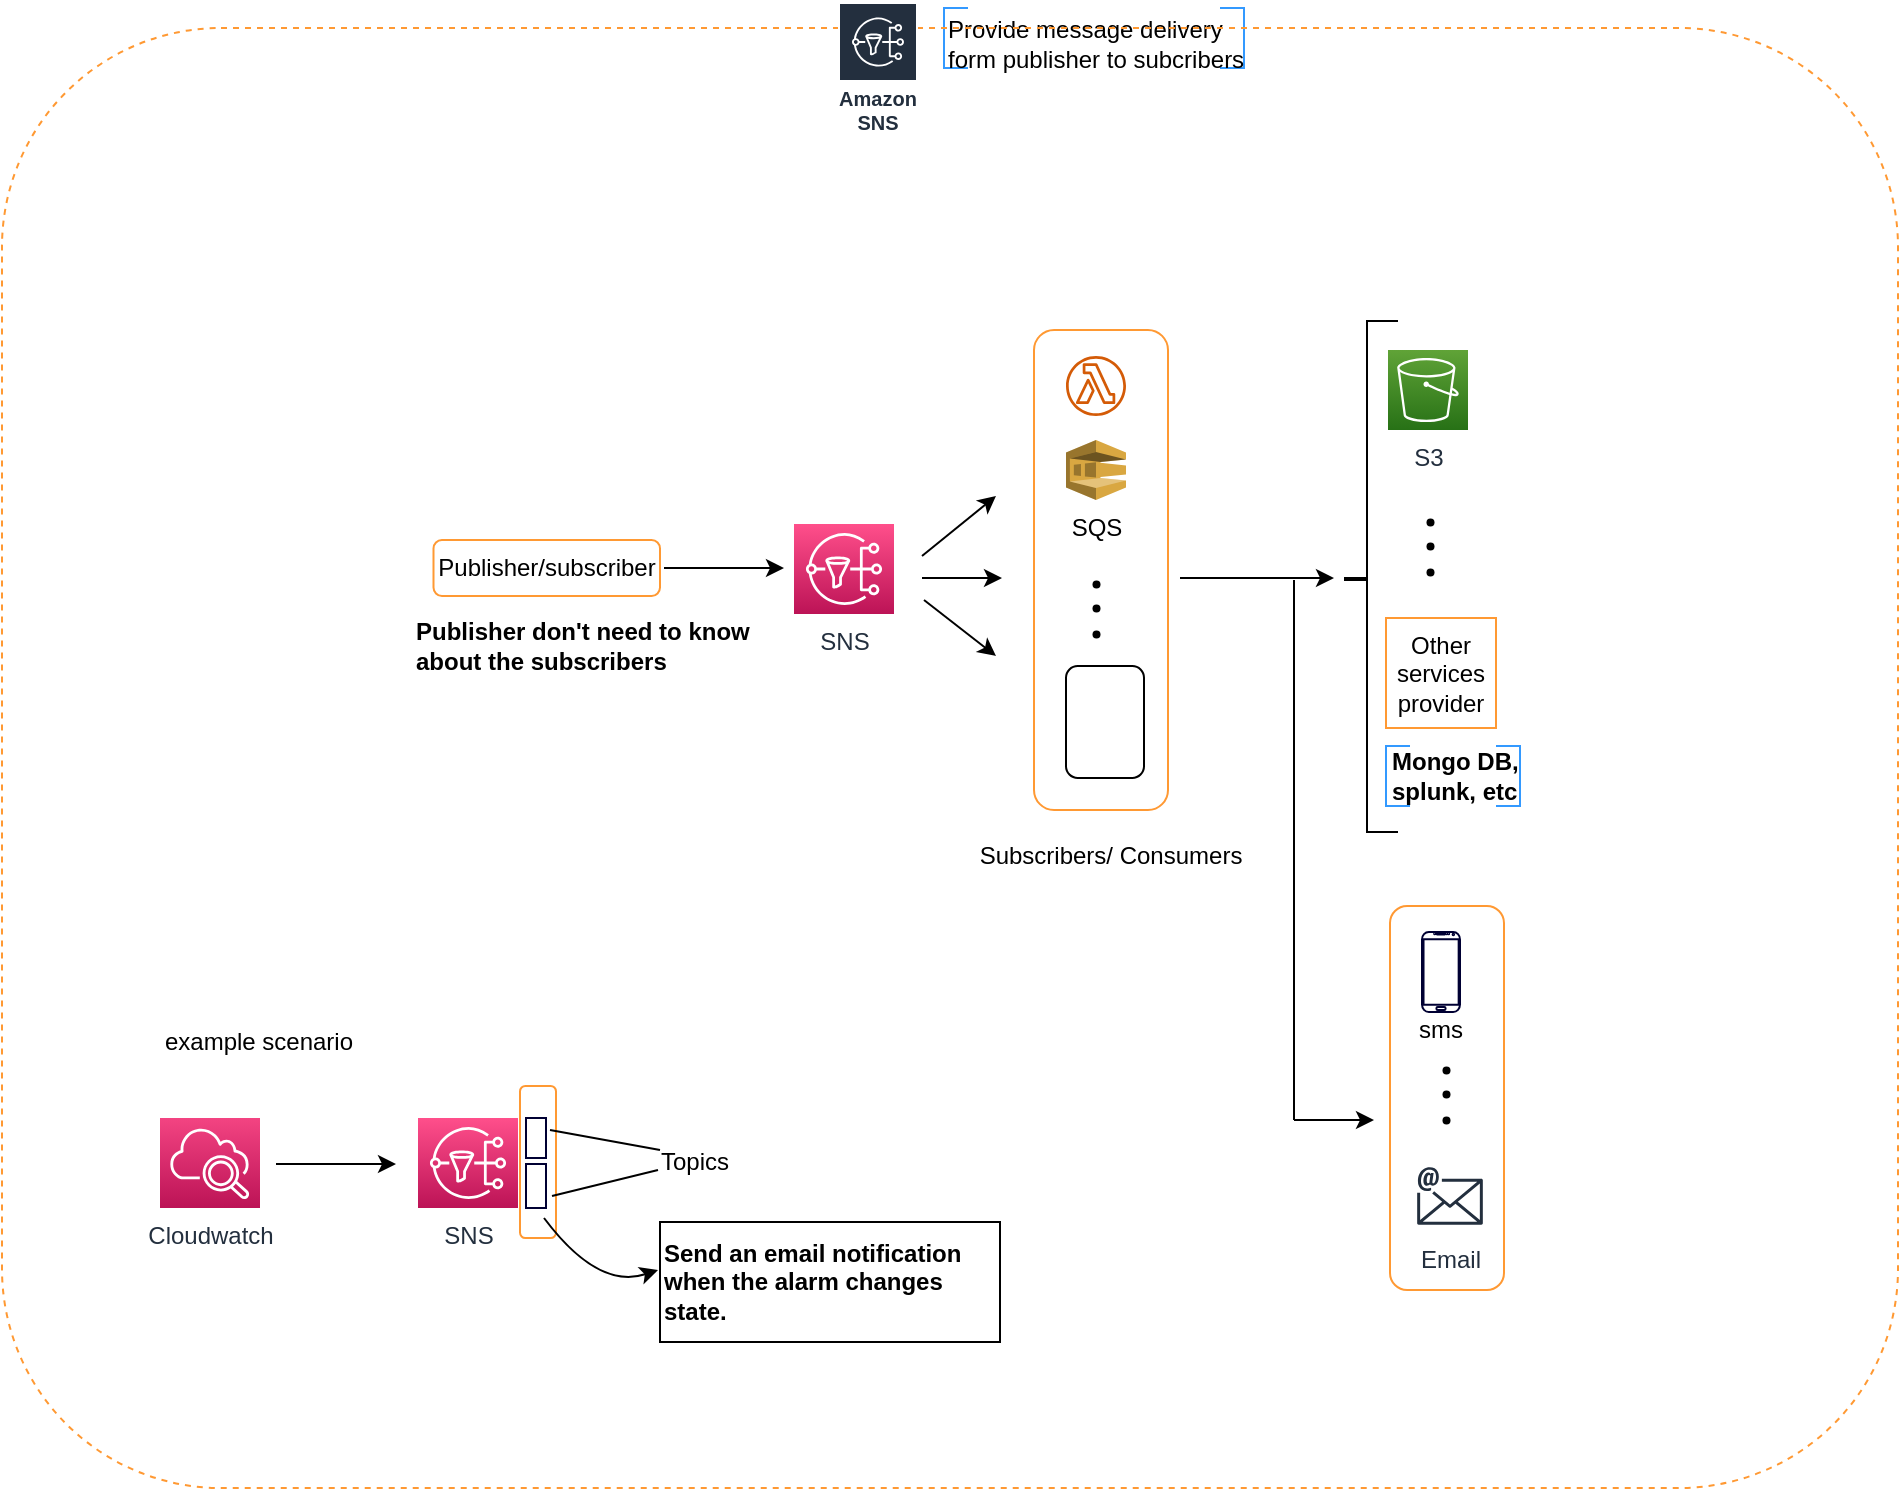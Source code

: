 <mxfile version="20.0.3" type="github">
  <diagram id="4d3rWVGQQ4XWEiGaMTLK" name="Page-1">
    <mxGraphModel dx="815" dy="571" grid="1" gridSize="10" guides="1" tooltips="1" connect="1" arrows="1" fold="1" page="1" pageScale="1" pageWidth="1169" pageHeight="827" math="0" shadow="0">
      <root>
        <mxCell id="0" />
        <mxCell id="1" parent="0" />
        <mxCell id="zyRQvNaijaFcc7a0eBew-2" value="" style="strokeWidth=1;html=1;shape=mxgraph.flowchart.annotation_1;align=left;pointerEvents=1;fontColor=#000033;fillColor=none;strokeColor=#3399FF;" vertex="1" parent="1">
          <mxGeometry x="503" y="49" width="12" height="30" as="geometry" />
        </mxCell>
        <mxCell id="zyRQvNaijaFcc7a0eBew-3" value="" style="strokeWidth=1;html=1;shape=mxgraph.flowchart.annotation_1;align=left;pointerEvents=1;fontColor=#000033;fillColor=none;direction=west;strokeColor=#3399FF;" vertex="1" parent="1">
          <mxGeometry x="641" y="49" width="12" height="30" as="geometry" />
        </mxCell>
        <mxCell id="zyRQvNaijaFcc7a0eBew-1" value="Provide message delivery&lt;br&gt;form publisher to subcribers" style="text;html=1;align=left;verticalAlign=middle;resizable=0;points=[];autosize=1;strokeColor=none;fillColor=none;" vertex="1" parent="1">
          <mxGeometry x="503" y="47" width="170" height="40" as="geometry" />
        </mxCell>
        <mxCell id="zyRQvNaijaFcc7a0eBew-70" value="" style="rounded=1;whiteSpace=wrap;html=1;fontSize=12;strokeColor=#FF9933;strokeWidth=1;fillColor=none;dashed=1;" vertex="1" parent="1">
          <mxGeometry x="32" y="59" width="948" height="730" as="geometry" />
        </mxCell>
        <mxCell id="zyRQvNaijaFcc7a0eBew-37" value="" style="rounded=1;whiteSpace=wrap;html=1;fontSize=12;strokeWidth=1;fillColor=none;strokeColor=#FF9933;" vertex="1" parent="1">
          <mxGeometry x="548" y="210" width="67" height="240" as="geometry" />
        </mxCell>
        <mxCell id="zyRQvNaijaFcc7a0eBew-5" value="SNS" style="sketch=0;points=[[0,0,0],[0.25,0,0],[0.5,0,0],[0.75,0,0],[1,0,0],[0,1,0],[0.25,1,0],[0.5,1,0],[0.75,1,0],[1,1,0],[0,0.25,0],[0,0.5,0],[0,0.75,0],[1,0.25,0],[1,0.5,0],[1,0.75,0]];outlineConnect=0;fontColor=#232F3E;gradientColor=#FF4F8B;gradientDirection=north;fillColor=#BC1356;strokeColor=#ffffff;dashed=0;verticalLabelPosition=bottom;verticalAlign=top;align=center;html=1;fontSize=12;fontStyle=0;shape=mxgraph.aws4.resourceIcon;resIcon=mxgraph.aws4.sns;" vertex="1" parent="1">
          <mxGeometry x="428" y="307" width="50" height="45" as="geometry" />
        </mxCell>
        <mxCell id="zyRQvNaijaFcc7a0eBew-6" value="" style="endArrow=classic;html=1;rounded=0;fontSize=12;" edge="1" parent="1">
          <mxGeometry width="50" height="50" relative="1" as="geometry">
            <mxPoint x="363" y="329" as="sourcePoint" />
            <mxPoint x="423" y="329" as="targetPoint" />
          </mxGeometry>
        </mxCell>
        <mxCell id="zyRQvNaijaFcc7a0eBew-8" value="" style="sketch=0;outlineConnect=0;fontColor=#232F3E;gradientColor=none;fillColor=#D45B07;strokeColor=none;dashed=0;verticalLabelPosition=bottom;verticalAlign=top;align=center;html=1;fontSize=12;fontStyle=0;aspect=fixed;pointerEvents=1;shape=mxgraph.aws4.lambda_function;" vertex="1" parent="1">
          <mxGeometry x="564" y="223" width="30" height="30" as="geometry" />
        </mxCell>
        <mxCell id="zyRQvNaijaFcc7a0eBew-9" value="SQS" style="outlineConnect=0;dashed=0;verticalLabelPosition=bottom;verticalAlign=top;align=center;html=1;shape=mxgraph.aws3.sqs;fillColor=#D9A741;gradientColor=none;fontSize=12;" vertex="1" parent="1">
          <mxGeometry x="564" y="265" width="30" height="30" as="geometry" />
        </mxCell>
        <mxCell id="zyRQvNaijaFcc7a0eBew-13" value="" style="group" vertex="1" connectable="0" parent="1">
          <mxGeometry x="564" y="408" width="39" height="59" as="geometry" />
        </mxCell>
        <mxCell id="zyRQvNaijaFcc7a0eBew-12" value="" style="rounded=1;whiteSpace=wrap;html=1;fontSize=12;fillColor=none;" vertex="1" parent="zyRQvNaijaFcc7a0eBew-13">
          <mxGeometry y="-30" width="39" height="56" as="geometry" />
        </mxCell>
        <mxCell id="zyRQvNaijaFcc7a0eBew-10" value="" style="shape=image;html=1;verticalAlign=top;verticalLabelPosition=bottom;labelBackgroundColor=#ffffff;imageAspect=0;aspect=fixed;image=https://cdn1.iconfinder.com/data/icons/material-core/23/https-128.png;fontSize=12;" vertex="1" parent="zyRQvNaijaFcc7a0eBew-13">
          <mxGeometry x="4.5" y="-5" width="30" height="30" as="geometry" />
        </mxCell>
        <mxCell id="zyRQvNaijaFcc7a0eBew-11" value="" style="shape=image;html=1;verticalAlign=top;verticalLabelPosition=bottom;labelBackgroundColor=#ffffff;imageAspect=0;aspect=fixed;image=https://cdn0.iconfinder.com/data/icons/google-material-design-3-0/48/ic_http_48px-128.png;fontSize=12;" vertex="1" parent="zyRQvNaijaFcc7a0eBew-13">
          <mxGeometry x="4.5" y="-31" width="30" height="30" as="geometry" />
        </mxCell>
        <mxCell id="zyRQvNaijaFcc7a0eBew-21" value="" style="group" vertex="1" connectable="0" parent="1">
          <mxGeometry x="559" y="317" width="40" height="65" as="geometry" />
        </mxCell>
        <mxCell id="zyRQvNaijaFcc7a0eBew-16" value="" style="shape=waypoint;sketch=0;size=6;pointerEvents=1;points=[];fillColor=none;resizable=0;rotatable=0;perimeter=centerPerimeter;snapToPoint=1;fontSize=12;strokeWidth=0;" vertex="1" parent="zyRQvNaijaFcc7a0eBew-21">
          <mxGeometry y="25" width="40" height="40" as="geometry" />
        </mxCell>
        <mxCell id="zyRQvNaijaFcc7a0eBew-19" value="" style="shape=waypoint;sketch=0;size=6;pointerEvents=1;points=[];fillColor=none;resizable=0;rotatable=0;perimeter=centerPerimeter;snapToPoint=1;fontSize=12;strokeWidth=0;" vertex="1" parent="zyRQvNaijaFcc7a0eBew-21">
          <mxGeometry width="40" height="40" as="geometry" />
        </mxCell>
        <mxCell id="zyRQvNaijaFcc7a0eBew-20" value="" style="shape=waypoint;sketch=0;size=6;pointerEvents=1;points=[];fillColor=none;resizable=0;rotatable=0;perimeter=centerPerimeter;snapToPoint=1;fontSize=12;strokeWidth=0;" vertex="1" parent="zyRQvNaijaFcc7a0eBew-21">
          <mxGeometry y="12" width="40" height="40" as="geometry" />
        </mxCell>
        <mxCell id="zyRQvNaijaFcc7a0eBew-25" value="" style="endArrow=classic;html=1;rounded=0;fontSize=12;" edge="1" parent="1">
          <mxGeometry width="50" height="50" relative="1" as="geometry">
            <mxPoint x="492" y="323" as="sourcePoint" />
            <mxPoint x="529" y="293" as="targetPoint" />
          </mxGeometry>
        </mxCell>
        <mxCell id="zyRQvNaijaFcc7a0eBew-26" value="" style="endArrow=classic;html=1;rounded=0;fontSize=12;" edge="1" parent="1">
          <mxGeometry width="50" height="50" relative="1" as="geometry">
            <mxPoint x="493" y="345" as="sourcePoint" />
            <mxPoint x="529" y="373" as="targetPoint" />
          </mxGeometry>
        </mxCell>
        <mxCell id="zyRQvNaijaFcc7a0eBew-27" value="" style="endArrow=classic;html=1;rounded=0;fontSize=12;" edge="1" parent="1">
          <mxGeometry width="50" height="50" relative="1" as="geometry">
            <mxPoint x="492" y="334" as="sourcePoint" />
            <mxPoint x="532" y="334" as="targetPoint" />
          </mxGeometry>
        </mxCell>
        <mxCell id="zyRQvNaijaFcc7a0eBew-28" value="" style="endArrow=classic;html=1;rounded=0;fontSize=12;" edge="1" parent="1">
          <mxGeometry width="50" height="50" relative="1" as="geometry">
            <mxPoint x="621" y="334" as="sourcePoint" />
            <mxPoint x="698" y="334" as="targetPoint" />
          </mxGeometry>
        </mxCell>
        <mxCell id="zyRQvNaijaFcc7a0eBew-29" value="Subscribers/ Consumers" style="text;html=1;align=center;verticalAlign=middle;resizable=0;points=[];autosize=1;strokeColor=none;fillColor=none;fontSize=12;" vertex="1" parent="1">
          <mxGeometry x="511" y="458" width="150" height="30" as="geometry" />
        </mxCell>
        <mxCell id="zyRQvNaijaFcc7a0eBew-30" value="" style="shape=partialRectangle;whiteSpace=wrap;html=1;bottom=1;right=1;left=1;top=0;fillColor=none;routingCenterX=-0.5;rotation=-180;direction=north;" vertex="1" parent="1">
          <mxGeometry x="714.5" y="205.5" width="15" height="255.5" as="geometry" />
        </mxCell>
        <mxCell id="zyRQvNaijaFcc7a0eBew-31" value="" style="line;strokeWidth=2;direction=west;html=1;" vertex="1" parent="1">
          <mxGeometry x="703" y="334" width="11" height="1" as="geometry" />
        </mxCell>
        <mxCell id="zyRQvNaijaFcc7a0eBew-32" value="S3" style="sketch=0;points=[[0,0,0],[0.25,0,0],[0.5,0,0],[0.75,0,0],[1,0,0],[0,1,0],[0.25,1,0],[0.5,1,0],[0.75,1,0],[1,1,0],[0,0.25,0],[0,0.5,0],[0,0.75,0],[1,0.25,0],[1,0.5,0],[1,0.75,0]];outlineConnect=0;fontColor=#232F3E;gradientColor=#60A337;gradientDirection=north;fillColor=#277116;strokeColor=#ffffff;dashed=0;verticalLabelPosition=bottom;verticalAlign=top;align=center;html=1;fontSize=12;fontStyle=0;aspect=fixed;shape=mxgraph.aws4.resourceIcon;resIcon=mxgraph.aws4.s3;" vertex="1" parent="1">
          <mxGeometry x="725" y="220" width="40" height="40" as="geometry" />
        </mxCell>
        <mxCell id="zyRQvNaijaFcc7a0eBew-33" value="" style="group" vertex="1" connectable="0" parent="1">
          <mxGeometry x="726" y="286" width="40" height="65" as="geometry" />
        </mxCell>
        <mxCell id="zyRQvNaijaFcc7a0eBew-34" value="" style="shape=waypoint;sketch=0;size=6;pointerEvents=1;points=[];fillColor=none;resizable=0;rotatable=0;perimeter=centerPerimeter;snapToPoint=1;fontSize=12;strokeWidth=0;" vertex="1" parent="zyRQvNaijaFcc7a0eBew-33">
          <mxGeometry y="25" width="40" height="40" as="geometry" />
        </mxCell>
        <mxCell id="zyRQvNaijaFcc7a0eBew-35" value="" style="shape=waypoint;sketch=0;size=6;pointerEvents=1;points=[];fillColor=none;resizable=0;rotatable=0;perimeter=centerPerimeter;snapToPoint=1;fontSize=12;strokeWidth=0;" vertex="1" parent="zyRQvNaijaFcc7a0eBew-33">
          <mxGeometry width="40" height="40" as="geometry" />
        </mxCell>
        <mxCell id="zyRQvNaijaFcc7a0eBew-36" value="" style="shape=waypoint;sketch=0;size=6;pointerEvents=1;points=[];fillColor=none;resizable=0;rotatable=0;perimeter=centerPerimeter;snapToPoint=1;fontSize=12;strokeWidth=0;" vertex="1" parent="zyRQvNaijaFcc7a0eBew-33">
          <mxGeometry y="12" width="40" height="40" as="geometry" />
        </mxCell>
        <mxCell id="zyRQvNaijaFcc7a0eBew-42" value="Publisher/subscriber" style="rounded=1;whiteSpace=wrap;html=1;fontSize=12;strokeWidth=1;fillColor=none;strokeColor=#FF9933;direction=south;" vertex="1" parent="1">
          <mxGeometry x="247.75" y="315" width="113.25" height="28" as="geometry" />
        </mxCell>
        <mxCell id="zyRQvNaijaFcc7a0eBew-43" value="Other services provider" style="whiteSpace=wrap;html=1;aspect=fixed;fontSize=12;strokeColor=#FF9933;strokeWidth=1;fillColor=none;" vertex="1" parent="1">
          <mxGeometry x="724" y="354" width="55" height="55" as="geometry" />
        </mxCell>
        <mxCell id="zyRQvNaijaFcc7a0eBew-44" value="&lt;b&gt;Mongo DB, &lt;br&gt;splunk, etc&lt;/b&gt;" style="text;html=1;align=left;verticalAlign=middle;resizable=0;points=[];autosize=1;strokeColor=none;fillColor=none;" vertex="1" parent="1">
          <mxGeometry x="725" y="413" width="90" height="40" as="geometry" />
        </mxCell>
        <mxCell id="zyRQvNaijaFcc7a0eBew-45" value="" style="strokeWidth=1;html=1;shape=mxgraph.flowchart.annotation_1;align=left;pointerEvents=1;fontColor=#000033;fillColor=none;strokeColor=#3399FF;" vertex="1" parent="1">
          <mxGeometry x="724" y="418" width="12" height="30" as="geometry" />
        </mxCell>
        <mxCell id="zyRQvNaijaFcc7a0eBew-46" value="" style="strokeWidth=1;html=1;shape=mxgraph.flowchart.annotation_1;align=left;pointerEvents=1;fontColor=#000033;fillColor=none;direction=west;strokeColor=#3399FF;" vertex="1" parent="1">
          <mxGeometry x="779" y="418" width="12" height="30" as="geometry" />
        </mxCell>
        <mxCell id="zyRQvNaijaFcc7a0eBew-47" value="&lt;b&gt;Publisher don&#39;t need to know &lt;br&gt;about&amp;nbsp;the subscribers&lt;/b&gt;" style="text;html=1;align=left;verticalAlign=middle;resizable=0;points=[];autosize=1;strokeColor=none;fillColor=none;fontSize=12;" vertex="1" parent="1">
          <mxGeometry x="237" y="348" width="190" height="40" as="geometry" />
        </mxCell>
        <mxCell id="zyRQvNaijaFcc7a0eBew-48" value="" style="verticalLabelPosition=bottom;verticalAlign=top;html=1;shadow=0;dashed=0;strokeWidth=1;shape=mxgraph.android.phone2;strokeColor=#000033;fontSize=12;fillColor=none;" vertex="1" parent="1">
          <mxGeometry x="742" y="511" width="19" height="40" as="geometry" />
        </mxCell>
        <mxCell id="zyRQvNaijaFcc7a0eBew-49" value="Email" style="sketch=0;outlineConnect=0;fontColor=#232F3E;gradientColor=none;strokeColor=#232F3E;fillColor=#ffffff;dashed=0;verticalLabelPosition=bottom;verticalAlign=top;align=center;html=1;fontSize=12;fontStyle=0;shape=mxgraph.aws4.resourceIcon;resIcon=mxgraph.aws4.email;" vertex="1" parent="1">
          <mxGeometry x="723" y="625" width="66" height="36" as="geometry" />
        </mxCell>
        <mxCell id="zyRQvNaijaFcc7a0eBew-50" value="sms" style="text;html=1;align=center;verticalAlign=middle;resizable=0;points=[];autosize=1;strokeColor=none;fillColor=none;fontSize=12;" vertex="1" parent="1">
          <mxGeometry x="726" y="545" width="50" height="30" as="geometry" />
        </mxCell>
        <mxCell id="zyRQvNaijaFcc7a0eBew-51" value="" style="group" vertex="1" connectable="0" parent="1">
          <mxGeometry x="734" y="560" width="40" height="65" as="geometry" />
        </mxCell>
        <mxCell id="zyRQvNaijaFcc7a0eBew-52" value="" style="shape=waypoint;sketch=0;size=6;pointerEvents=1;points=[];fillColor=none;resizable=0;rotatable=0;perimeter=centerPerimeter;snapToPoint=1;fontSize=12;strokeWidth=0;" vertex="1" parent="zyRQvNaijaFcc7a0eBew-51">
          <mxGeometry y="25" width="40" height="40" as="geometry" />
        </mxCell>
        <mxCell id="zyRQvNaijaFcc7a0eBew-53" value="" style="shape=waypoint;sketch=0;size=6;pointerEvents=1;points=[];fillColor=none;resizable=0;rotatable=0;perimeter=centerPerimeter;snapToPoint=1;fontSize=12;strokeWidth=0;" vertex="1" parent="zyRQvNaijaFcc7a0eBew-51">
          <mxGeometry width="40" height="40" as="geometry" />
        </mxCell>
        <mxCell id="zyRQvNaijaFcc7a0eBew-54" value="" style="shape=waypoint;sketch=0;size=6;pointerEvents=1;points=[];fillColor=none;resizable=0;rotatable=0;perimeter=centerPerimeter;snapToPoint=1;fontSize=12;strokeWidth=0;" vertex="1" parent="zyRQvNaijaFcc7a0eBew-51">
          <mxGeometry y="12" width="40" height="40" as="geometry" />
        </mxCell>
        <mxCell id="zyRQvNaijaFcc7a0eBew-55" value="" style="rounded=1;whiteSpace=wrap;html=1;fontSize=12;strokeWidth=1;fillColor=none;strokeColor=#FF9933;" vertex="1" parent="1">
          <mxGeometry x="726" y="498" width="57" height="192" as="geometry" />
        </mxCell>
        <mxCell id="zyRQvNaijaFcc7a0eBew-56" value="" style="endArrow=none;html=1;rounded=0;fontSize=12;" edge="1" parent="1">
          <mxGeometry width="50" height="50" relative="1" as="geometry">
            <mxPoint x="678" y="605" as="sourcePoint" />
            <mxPoint x="678" y="335" as="targetPoint" />
          </mxGeometry>
        </mxCell>
        <mxCell id="zyRQvNaijaFcc7a0eBew-57" value="" style="endArrow=classic;html=1;rounded=0;fontSize=12;" edge="1" parent="1">
          <mxGeometry width="50" height="50" relative="1" as="geometry">
            <mxPoint x="678" y="605" as="sourcePoint" />
            <mxPoint x="718" y="605" as="targetPoint" />
          </mxGeometry>
        </mxCell>
        <mxCell id="zyRQvNaijaFcc7a0eBew-58" value="example scenario" style="text;html=1;align=center;verticalAlign=middle;resizable=0;points=[];autosize=1;strokeColor=none;fillColor=none;fontSize=12;" vertex="1" parent="1">
          <mxGeometry x="100" y="551" width="120" height="30" as="geometry" />
        </mxCell>
        <mxCell id="zyRQvNaijaFcc7a0eBew-59" value="Cloudwatch" style="sketch=0;points=[[0,0,0],[0.25,0,0],[0.5,0,0],[0.75,0,0],[1,0,0],[0,1,0],[0.25,1,0],[0.5,1,0],[0.75,1,0],[1,1,0],[0,0.25,0],[0,0.5,0],[0,0.75,0],[1,0.25,0],[1,0.5,0],[1,0.75,0]];points=[[0,0,0],[0.25,0,0],[0.5,0,0],[0.75,0,0],[1,0,0],[0,1,0],[0.25,1,0],[0.5,1,0],[0.75,1,0],[1,1,0],[0,0.25,0],[0,0.5,0],[0,0.75,0],[1,0.25,0],[1,0.5,0],[1,0.75,0]];outlineConnect=0;fontColor=#232F3E;gradientColor=#F34482;gradientDirection=north;fillColor=#BC1356;strokeColor=#ffffff;dashed=0;verticalLabelPosition=bottom;verticalAlign=top;align=center;html=1;fontSize=12;fontStyle=0;shape=mxgraph.aws4.resourceIcon;resIcon=mxgraph.aws4.cloudwatch_2;" vertex="1" parent="1">
          <mxGeometry x="111" y="604" width="50" height="45" as="geometry" />
        </mxCell>
        <mxCell id="zyRQvNaijaFcc7a0eBew-60" value="" style="endArrow=classic;html=1;rounded=0;fontSize=12;" edge="1" parent="1">
          <mxGeometry width="50" height="50" relative="1" as="geometry">
            <mxPoint x="169" y="627" as="sourcePoint" />
            <mxPoint x="229" y="627" as="targetPoint" />
          </mxGeometry>
        </mxCell>
        <mxCell id="zyRQvNaijaFcc7a0eBew-61" value="SNS" style="sketch=0;points=[[0,0,0],[0.25,0,0],[0.5,0,0],[0.75,0,0],[1,0,0],[0,1,0],[0.25,1,0],[0.5,1,0],[0.75,1,0],[1,1,0],[0,0.25,0],[0,0.5,0],[0,0.75,0],[1,0.25,0],[1,0.5,0],[1,0.75,0]];outlineConnect=0;fontColor=#232F3E;gradientColor=#FF4F8B;gradientDirection=north;fillColor=#BC1356;strokeColor=#ffffff;dashed=0;verticalLabelPosition=bottom;verticalAlign=top;align=center;html=1;fontSize=12;fontStyle=0;shape=mxgraph.aws4.resourceIcon;resIcon=mxgraph.aws4.sns;" vertex="1" parent="1">
          <mxGeometry x="240" y="604" width="50" height="45" as="geometry" />
        </mxCell>
        <mxCell id="zyRQvNaijaFcc7a0eBew-62" value="" style="rounded=1;whiteSpace=wrap;html=1;fontSize=12;strokeWidth=1;fillColor=none;strokeColor=#FF9933;" vertex="1" parent="1">
          <mxGeometry x="291" y="588" width="18" height="76" as="geometry" />
        </mxCell>
        <mxCell id="zyRQvNaijaFcc7a0eBew-63" value="" style="rounded=0;whiteSpace=wrap;html=1;fontSize=12;strokeColor=#000033;strokeWidth=1;fillColor=none;" vertex="1" parent="1">
          <mxGeometry x="294" y="627" width="10" height="22" as="geometry" />
        </mxCell>
        <mxCell id="zyRQvNaijaFcc7a0eBew-64" value="" style="rounded=0;whiteSpace=wrap;html=1;fontSize=12;strokeColor=#000033;strokeWidth=1;fillColor=none;" vertex="1" parent="1">
          <mxGeometry x="294" y="604" width="10" height="20" as="geometry" />
        </mxCell>
        <mxCell id="zyRQvNaijaFcc7a0eBew-65" value="" style="endArrow=none;html=1;rounded=0;fontSize=12;" edge="1" parent="1">
          <mxGeometry width="50" height="50" relative="1" as="geometry">
            <mxPoint x="306" y="610" as="sourcePoint" />
            <mxPoint x="361" y="620" as="targetPoint" />
          </mxGeometry>
        </mxCell>
        <mxCell id="zyRQvNaijaFcc7a0eBew-66" value="" style="endArrow=none;html=1;rounded=0;fontSize=12;" edge="1" parent="1">
          <mxGeometry width="50" height="50" relative="1" as="geometry">
            <mxPoint x="307" y="643" as="sourcePoint" />
            <mxPoint x="360" y="630" as="targetPoint" />
          </mxGeometry>
        </mxCell>
        <mxCell id="zyRQvNaijaFcc7a0eBew-67" value="Topics" style="text;html=1;align=center;verticalAlign=middle;resizable=0;points=[];autosize=1;strokeColor=none;fillColor=none;fontSize=12;" vertex="1" parent="1">
          <mxGeometry x="348" y="611" width="60" height="30" as="geometry" />
        </mxCell>
        <mxCell id="zyRQvNaijaFcc7a0eBew-68" value="" style="curved=1;endArrow=classic;html=1;rounded=0;fontSize=12;" edge="1" parent="1">
          <mxGeometry width="50" height="50" relative="1" as="geometry">
            <mxPoint x="303" y="654" as="sourcePoint" />
            <mxPoint x="360" y="680" as="targetPoint" />
            <Array as="points">
              <mxPoint x="330" y="690" />
            </Array>
          </mxGeometry>
        </mxCell>
        <mxCell id="zyRQvNaijaFcc7a0eBew-69" value="&lt;b&gt;Send an email notification&lt;br&gt;when the alarm changes &lt;br&gt;state.&lt;/b&gt;" style="text;html=1;align=left;verticalAlign=middle;resizable=0;points=[];autosize=1;strokeColor=default;fillColor=none;fontSize=12;" vertex="1" parent="1">
          <mxGeometry x="361" y="656" width="170" height="60" as="geometry" />
        </mxCell>
        <mxCell id="gjPCD5hGD891WRXwDLpW-1" value="Amazon SNS" style="sketch=0;outlineConnect=0;fontColor=#232F3E;gradientColor=none;strokeColor=#ffffff;fillColor=#232F3E;dashed=0;verticalLabelPosition=middle;verticalAlign=bottom;align=center;html=1;whiteSpace=wrap;fontSize=10;fontStyle=1;spacing=3;shape=mxgraph.aws4.productIcon;prIcon=mxgraph.aws4.sns;" parent="1" vertex="1">
          <mxGeometry x="450" y="46" width="40" height="70" as="geometry" />
        </mxCell>
      </root>
    </mxGraphModel>
  </diagram>
</mxfile>
